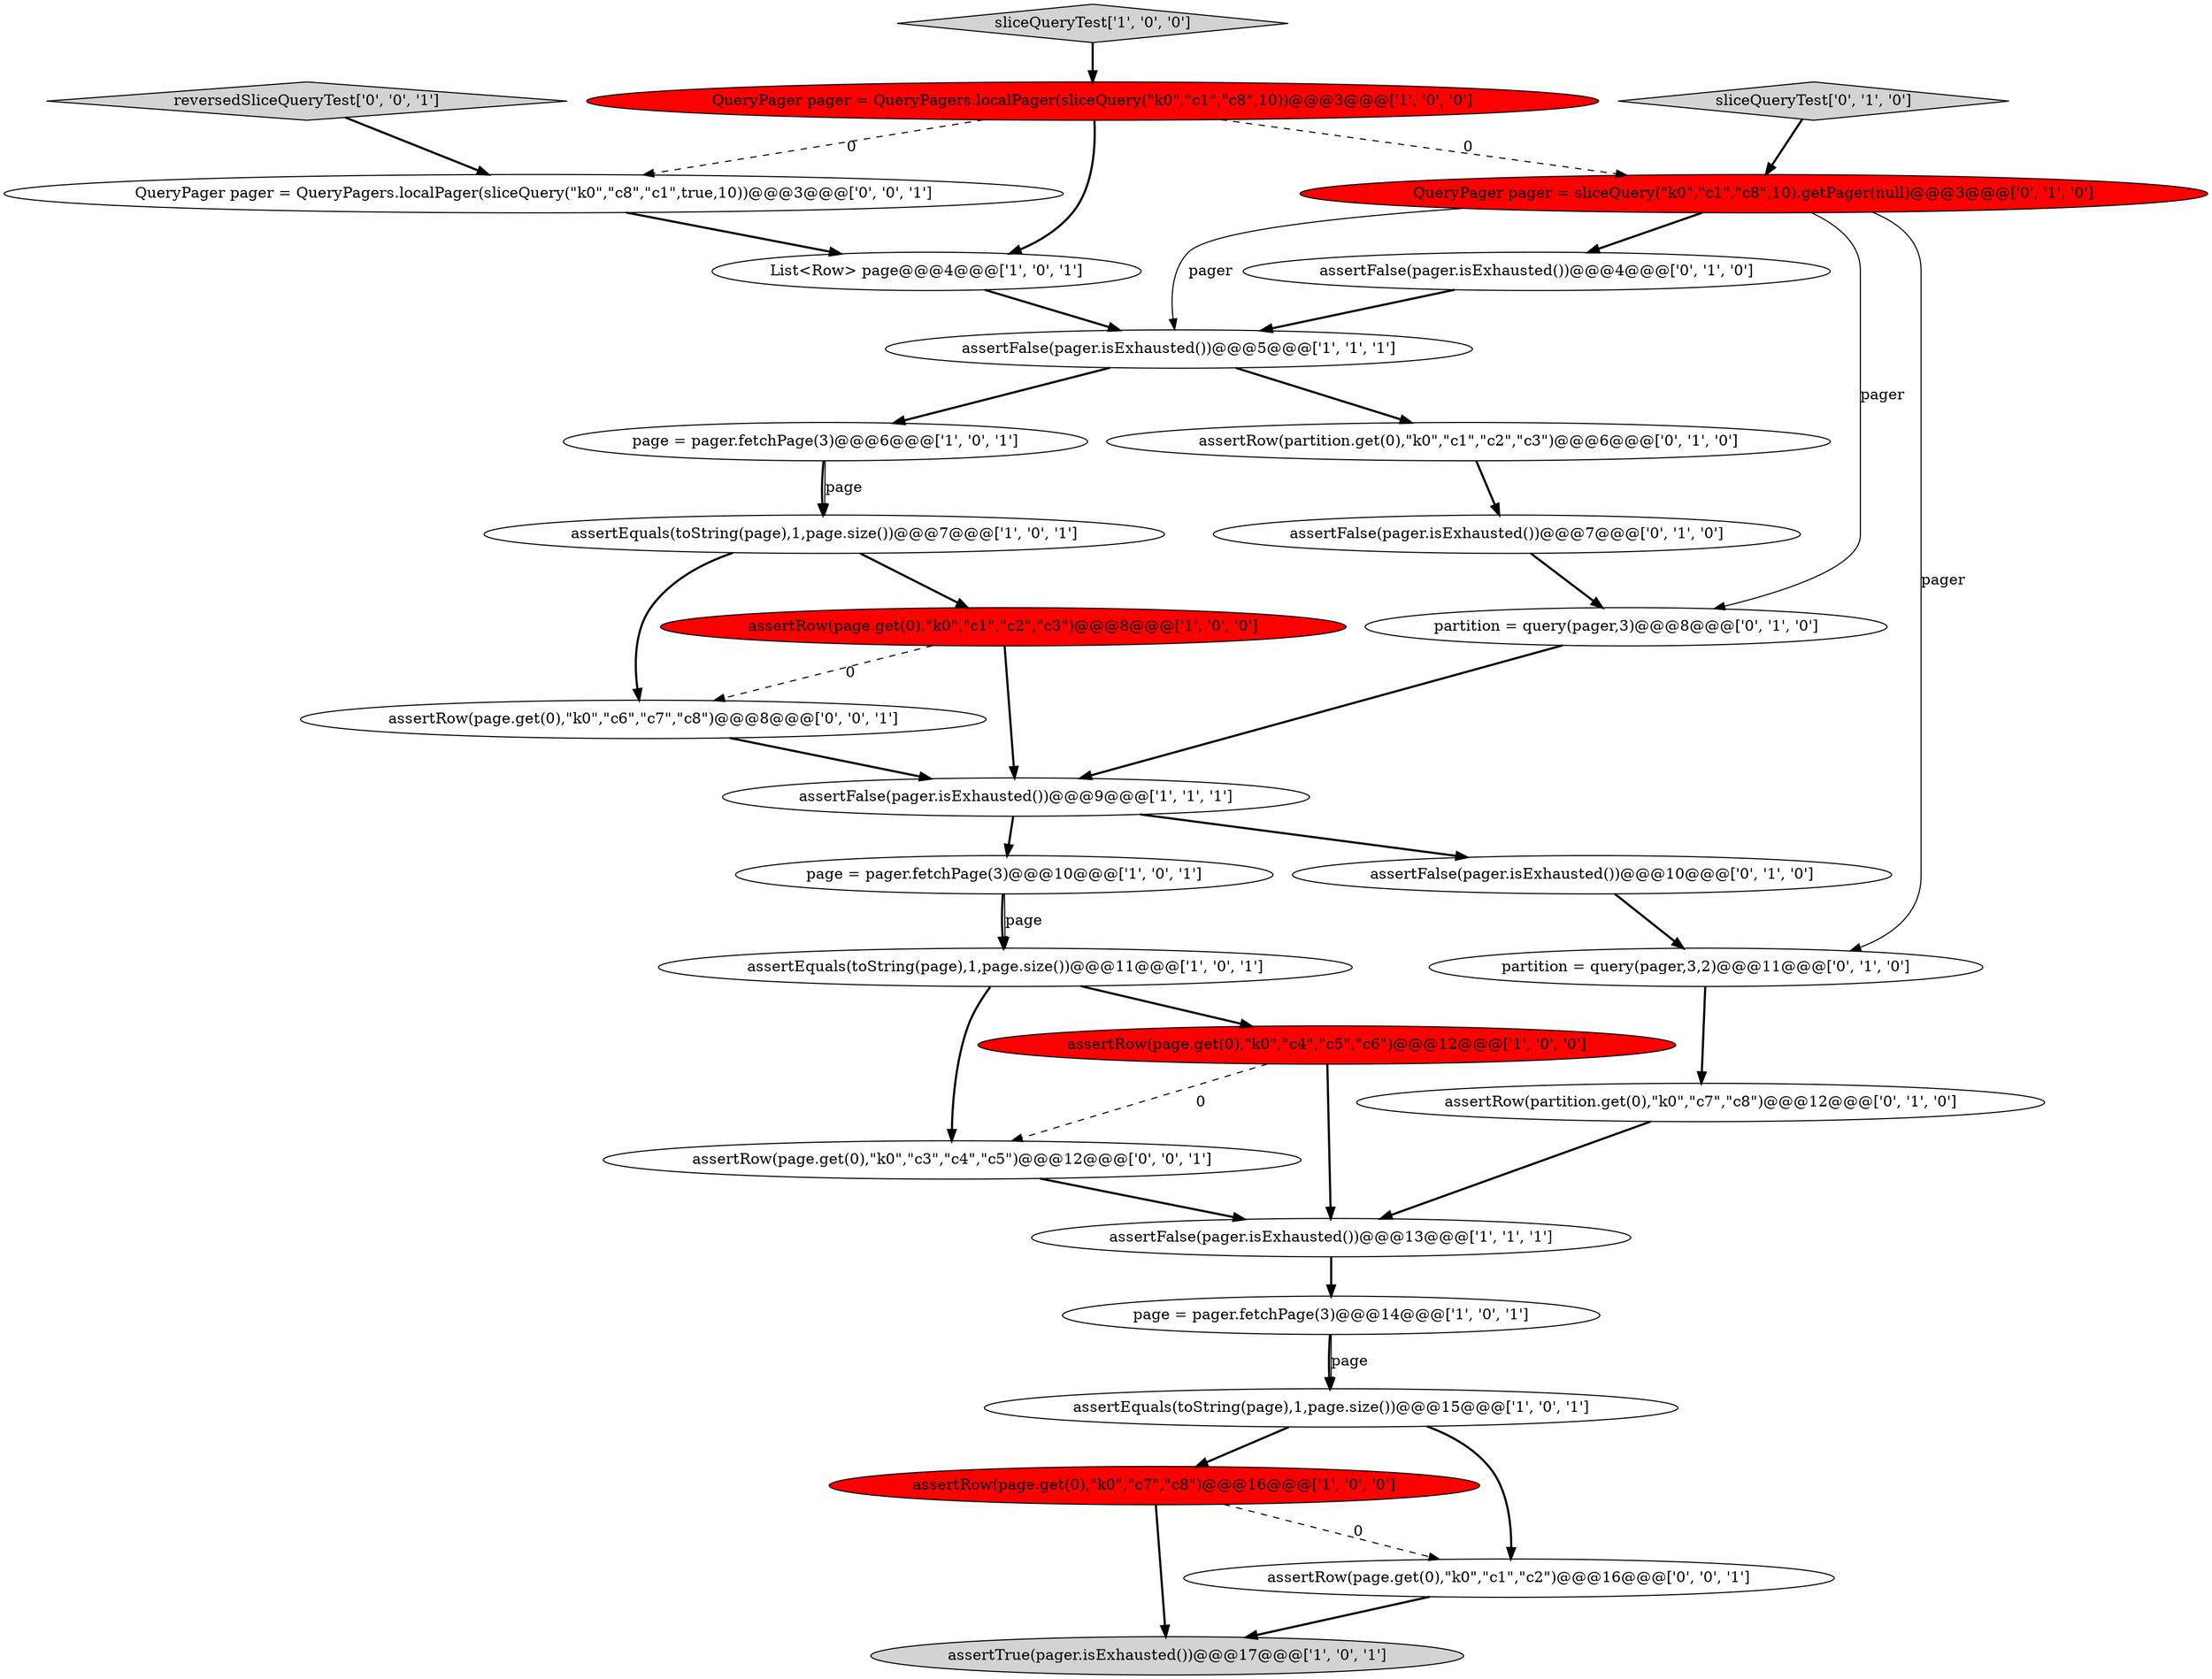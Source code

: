 digraph {
18 [style = filled, label = "assertFalse(pager.isExhausted())@@@10@@@['0', '1', '0']", fillcolor = white, shape = ellipse image = "AAA0AAABBB2BBB"];
21 [style = filled, label = "partition = query(pager,3,2)@@@11@@@['0', '1', '0']", fillcolor = white, shape = ellipse image = "AAA0AAABBB2BBB"];
3 [style = filled, label = "page = pager.fetchPage(3)@@@14@@@['1', '0', '1']", fillcolor = white, shape = ellipse image = "AAA0AAABBB1BBB"];
12 [style = filled, label = "assertEquals(toString(page),1,page.size())@@@15@@@['1', '0', '1']", fillcolor = white, shape = ellipse image = "AAA0AAABBB1BBB"];
14 [style = filled, label = "assertTrue(pager.isExhausted())@@@17@@@['1', '0', '1']", fillcolor = lightgray, shape = ellipse image = "AAA0AAABBB1BBB"];
20 [style = filled, label = "assertRow(partition.get(0),\"k0\",\"c7\",\"c8\")@@@12@@@['0', '1', '0']", fillcolor = white, shape = ellipse image = "AAA0AAABBB2BBB"];
27 [style = filled, label = "reversedSliceQueryTest['0', '0', '1']", fillcolor = lightgray, shape = diamond image = "AAA0AAABBB3BBB"];
13 [style = filled, label = "page = pager.fetchPage(3)@@@6@@@['1', '0', '1']", fillcolor = white, shape = ellipse image = "AAA0AAABBB1BBB"];
7 [style = filled, label = "assertFalse(pager.isExhausted())@@@5@@@['1', '1', '1']", fillcolor = white, shape = ellipse image = "AAA0AAABBB1BBB"];
22 [style = filled, label = "assertFalse(pager.isExhausted())@@@7@@@['0', '1', '0']", fillcolor = white, shape = ellipse image = "AAA0AAABBB2BBB"];
29 [style = filled, label = "assertRow(page.get(0),\"k0\",\"c6\",\"c7\",\"c8\")@@@8@@@['0', '0', '1']", fillcolor = white, shape = ellipse image = "AAA0AAABBB3BBB"];
25 [style = filled, label = "QueryPager pager = QueryPagers.localPager(sliceQuery(\"k0\",\"c8\",\"c1\",true,10))@@@3@@@['0', '0', '1']", fillcolor = white, shape = ellipse image = "AAA0AAABBB3BBB"];
9 [style = filled, label = "List<Row> page@@@4@@@['1', '0', '1']", fillcolor = white, shape = ellipse image = "AAA0AAABBB1BBB"];
8 [style = filled, label = "assertRow(page.get(0),\"k0\",\"c4\",\"c5\",\"c6\")@@@12@@@['1', '0', '0']", fillcolor = red, shape = ellipse image = "AAA1AAABBB1BBB"];
0 [style = filled, label = "assertRow(page.get(0),\"k0\",\"c7\",\"c8\")@@@16@@@['1', '0', '0']", fillcolor = red, shape = ellipse image = "AAA1AAABBB1BBB"];
24 [style = filled, label = "QueryPager pager = sliceQuery(\"k0\",\"c1\",\"c8\",10).getPager(null)@@@3@@@['0', '1', '0']", fillcolor = red, shape = ellipse image = "AAA1AAABBB2BBB"];
26 [style = filled, label = "assertRow(page.get(0),\"k0\",\"c3\",\"c4\",\"c5\")@@@12@@@['0', '0', '1']", fillcolor = white, shape = ellipse image = "AAA0AAABBB3BBB"];
11 [style = filled, label = "assertEquals(toString(page),1,page.size())@@@7@@@['1', '0', '1']", fillcolor = white, shape = ellipse image = "AAA0AAABBB1BBB"];
2 [style = filled, label = "page = pager.fetchPage(3)@@@10@@@['1', '0', '1']", fillcolor = white, shape = ellipse image = "AAA0AAABBB1BBB"];
4 [style = filled, label = "assertRow(page.get(0),\"k0\",\"c1\",\"c2\",\"c3\")@@@8@@@['1', '0', '0']", fillcolor = red, shape = ellipse image = "AAA1AAABBB1BBB"];
6 [style = filled, label = "assertEquals(toString(page),1,page.size())@@@11@@@['1', '0', '1']", fillcolor = white, shape = ellipse image = "AAA0AAABBB1BBB"];
16 [style = filled, label = "assertRow(partition.get(0),\"k0\",\"c1\",\"c2\",\"c3\")@@@6@@@['0', '1', '0']", fillcolor = white, shape = ellipse image = "AAA0AAABBB2BBB"];
5 [style = filled, label = "QueryPager pager = QueryPagers.localPager(sliceQuery(\"k0\",\"c1\",\"c8\",10))@@@3@@@['1', '0', '0']", fillcolor = red, shape = ellipse image = "AAA1AAABBB1BBB"];
17 [style = filled, label = "assertFalse(pager.isExhausted())@@@4@@@['0', '1', '0']", fillcolor = white, shape = ellipse image = "AAA0AAABBB2BBB"];
15 [style = filled, label = "assertFalse(pager.isExhausted())@@@13@@@['1', '1', '1']", fillcolor = white, shape = ellipse image = "AAA0AAABBB1BBB"];
19 [style = filled, label = "partition = query(pager,3)@@@8@@@['0', '1', '0']", fillcolor = white, shape = ellipse image = "AAA0AAABBB2BBB"];
1 [style = filled, label = "sliceQueryTest['1', '0', '0']", fillcolor = lightgray, shape = diamond image = "AAA0AAABBB1BBB"];
10 [style = filled, label = "assertFalse(pager.isExhausted())@@@9@@@['1', '1', '1']", fillcolor = white, shape = ellipse image = "AAA0AAABBB1BBB"];
23 [style = filled, label = "sliceQueryTest['0', '1', '0']", fillcolor = lightgray, shape = diamond image = "AAA0AAABBB2BBB"];
28 [style = filled, label = "assertRow(page.get(0),\"k0\",\"c1\",\"c2\")@@@16@@@['0', '0', '1']", fillcolor = white, shape = ellipse image = "AAA0AAABBB3BBB"];
7->13 [style = bold, label=""];
1->5 [style = bold, label=""];
4->10 [style = bold, label=""];
10->18 [style = bold, label=""];
6->26 [style = bold, label=""];
8->15 [style = bold, label=""];
12->28 [style = bold, label=""];
5->9 [style = bold, label=""];
22->19 [style = bold, label=""];
2->6 [style = solid, label="page"];
2->6 [style = bold, label=""];
24->7 [style = solid, label="pager"];
11->4 [style = bold, label=""];
25->9 [style = bold, label=""];
5->24 [style = dashed, label="0"];
11->29 [style = bold, label=""];
19->10 [style = bold, label=""];
5->25 [style = dashed, label="0"];
3->12 [style = bold, label=""];
9->7 [style = bold, label=""];
15->3 [style = bold, label=""];
16->22 [style = bold, label=""];
12->0 [style = bold, label=""];
13->11 [style = bold, label=""];
24->21 [style = solid, label="pager"];
0->28 [style = dashed, label="0"];
28->14 [style = bold, label=""];
17->7 [style = bold, label=""];
24->19 [style = solid, label="pager"];
0->14 [style = bold, label=""];
23->24 [style = bold, label=""];
21->20 [style = bold, label=""];
7->16 [style = bold, label=""];
6->8 [style = bold, label=""];
24->17 [style = bold, label=""];
26->15 [style = bold, label=""];
29->10 [style = bold, label=""];
13->11 [style = solid, label="page"];
10->2 [style = bold, label=""];
3->12 [style = solid, label="page"];
18->21 [style = bold, label=""];
4->29 [style = dashed, label="0"];
20->15 [style = bold, label=""];
27->25 [style = bold, label=""];
8->26 [style = dashed, label="0"];
}
